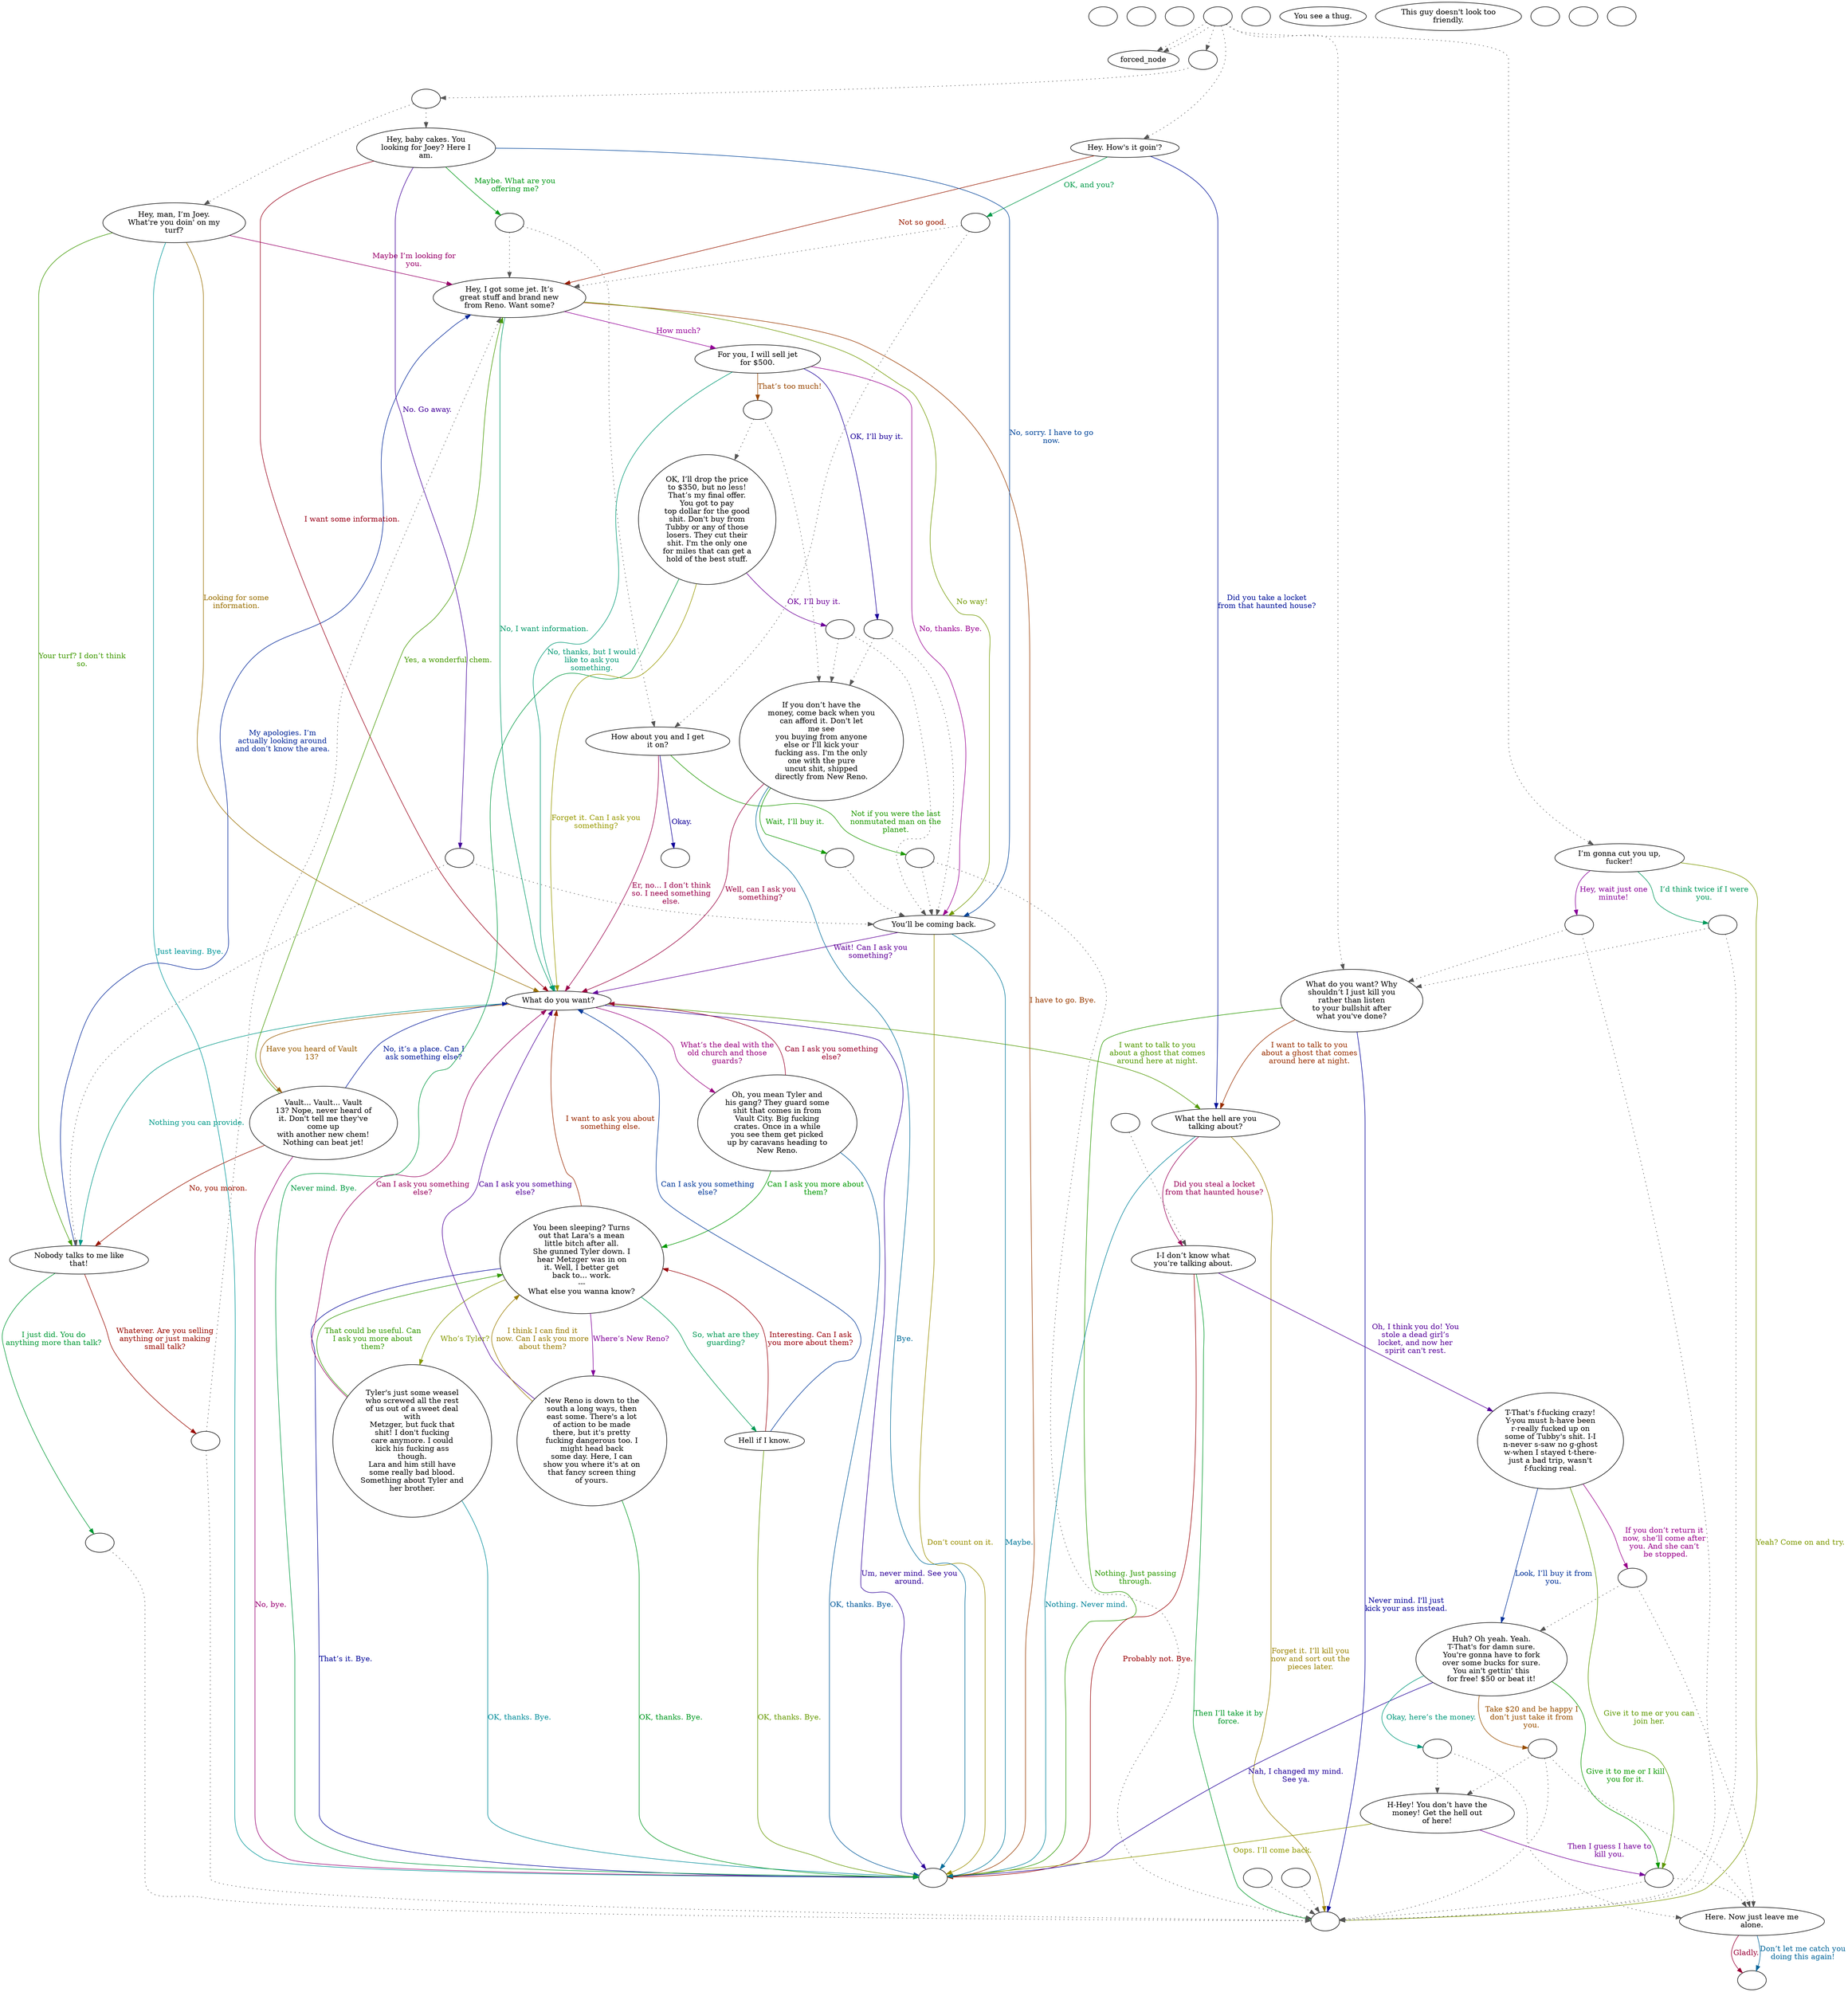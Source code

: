 digraph dcJoey {
  "checkPartyMembersNearDoor" [style=filled       fillcolor="#FFFFFF"       color="#000000"]
  "checkPartyMembersNearDoor" [label=""]
  "start" [style=filled       fillcolor="#FFFFFF"       color="#000000"]
  "start" [label=""]
  "critter_p_proc" [style=filled       fillcolor="#FFFFFF"       color="#000000"]
  "critter_p_proc" [label=""]
  "pickup_p_proc" [style=filled       fillcolor="#FFFFFF"       color="#000000"]
  "pickup_p_proc" -> "Node998" [style=dotted color="#555555"]
  "pickup_p_proc" [label=""]
  "talk_p_proc" [style=filled       fillcolor="#FFFFFF"       color="#000000"]
  "talk_p_proc" -> "forced_node" [style=dotted color="#555555"]
  "talk_p_proc" -> "forced_node" [style=dotted color="#555555"]
  "talk_p_proc" -> "Node001" [style=dotted color="#555555"]
  "talk_p_proc" -> "Node002" [style=dotted color="#555555"]
  "talk_p_proc" -> "Node009" [style=dotted color="#555555"]
  "talk_p_proc" -> "Node000" [style=dotted color="#555555"]
  "talk_p_proc" [label=""]
  "destroy_p_proc" [style=filled       fillcolor="#FFFFFF"       color="#000000"]
  "destroy_p_proc" [label=""]
  "look_at_p_proc" [style=filled       fillcolor="#FFFFFF"       color="#000000"]
  "look_at_p_proc" [label="You see a thug."]
  "description_p_proc" [style=filled       fillcolor="#FFFFFF"       color="#000000"]
  "description_p_proc" [label="This guy doesn't look too\nfriendly."]
  "use_skill_on_p_proc" [style=filled       fillcolor="#FFFFFF"       color="#000000"]
  "use_skill_on_p_proc" [label=""]
  "damage_p_proc" [style=filled       fillcolor="#FFFFFF"       color="#000000"]
  "damage_p_proc" -> "Node998" [style=dotted color="#555555"]
  "damage_p_proc" [label=""]
  "map_enter_p_proc" [style=filled       fillcolor="#FFFFFF"       color="#000000"]
  "map_enter_p_proc" [label=""]
  "timed_event_p_proc" [style=filled       fillcolor="#FFFFFF"       color="#000000"]
  "timed_event_p_proc" [label=""]
  "Node000" [style=filled       fillcolor="#FFFFFF"       color="#000000"]
  "Node000" -> "Node994" [style=dotted color="#555555"]
  "Node000" [label=""]
  "Node001" [style=filled       fillcolor="#FFFFFF"       color="#000000"]
  "Node001" [label="I’m gonna cut you up,\nfucker!"]
  "Node001" -> "Node998" [label="Yeah? Come on and try." color="#7D9900" fontcolor="#7D9900"]
  "Node001" -> "Node996" [label="Hey, wait just one\nminute!" color="#880099" fontcolor="#880099"]
  "Node001" -> "Node995" [label="I’d think twice if I were\nyou." color="#00995C" fontcolor="#00995C"]
  "Node002" [style=filled       fillcolor="#FFFFFF"       color="#000000"]
  "Node002" [label="What do you want? Why\nshouldn’t I just kill you\nrather than listen\nto your bullshit after\nwhat you've done?"]
  "Node002" -> "Node003" [label="I want to talk to you\nabout a ghost that comes\naround here at night." color="#992F00" fontcolor="#992F00"]
  "Node002" -> "Node998" [label="Never mind. I'll just\nkick your ass instead." color="#030099" fontcolor="#030099"]
  "Node002" -> "Node999" [label="Nothing. Just passing\nthrough." color="#2A9900" fontcolor="#2A9900"]
  "Node003" [style=filled       fillcolor="#FFFFFF"       color="#000000"]
  "Node003" [label="What the hell are you\ntalking about?"]
  "Node003" -> "Node004" [label="Did you steal a locket\nfrom that haunted house?" color="#990057" fontcolor="#990057"]
  "Node003" -> "Node999" [label="Nothing. Never mind." color="#008399" fontcolor="#008399"]
  "Node003" -> "Node998" [label="Forget it. I’ll kill you\nnow and sort out the\npieces later." color="#998200" fontcolor="#998200"]
  "Node004" [style=filled       fillcolor="#FFFFFF"       color="#000000"]
  "Node004" [label="I-I don’t know what\nyou’re talking about."]
  "Node004" -> "Node005" [label="Oh, I think you do! You\nstole a dead girl’s\nlocket, and now her\nspirit can't rest." color="#550099" fontcolor="#550099"]
  "Node004" -> "Node998" [label="Then I’ll take it by\nforce." color="#009929" fontcolor="#009929"]
  "Node004" -> "Node999" [label="Probably not. Bye." color="#990004" fontcolor="#990004"]
  "Node005" [style=filled       fillcolor="#FFFFFF"       color="#000000"]
  "Node005" [label="T-That's f-fucking crazy!\nY-you must h-have been\nr-really fucked up on\nsome of Tubby's shit. I-I\nn-never s-saw no g-ghost\nw-when I stayed t-there-\njust a bad trip, wasn't\nf-fucking real."]
  "Node005" -> "Node006" [label="Look, I’ll buy it from\nyou." color="#003199" fontcolor="#003199"]
  "Node005" -> "Node993" [label="Give it to me or you can\njoin her." color="#5D9900" fontcolor="#5D9900"]
  "Node005" -> "Node992" [label="If you don’t return it\nnow, she’ll come after\nyou. And she can’t\n be stopped." color="#99008A" fontcolor="#99008A"]
  "Node006" [style=filled       fillcolor="#FFFFFF"       color="#000000"]
  "Node006" [label="Huh? Oh yeah. Yeah.\nT-That's for damn sure.\nYou're gonna have to fork\nover some bucks for sure.\nYou ain't gettin' this\nfor free! $50 or beat it!"]
  "Node006" -> "Node991" [label="Okay, here’s the money." color="#00997B" fontcolor="#00997B"]
  "Node006" -> "Node990" [label="Take $20 and be happy I\ndon’t just take it from\nyou." color="#994F00" fontcolor="#994F00"]
  "Node006" -> "Node999" [label="Nah, I changed my mind.\nSee ya." color="#220099" fontcolor="#220099"]
  "Node006" -> "Node993" [label="Give it to me or I kill\nyou for it." color="#0A9900" fontcolor="#0A9900"]
  "Node007" [style=filled       fillcolor="#FFFFFF"       color="#000000"]
  "Node007" [label="Here. Now just leave me\nalone."]
  "Node007" -> "Node989" [label="Gladly." color="#990037" fontcolor="#990037"]
  "Node007" -> "Node989" [label="Don’t let me catch you\ndoing this again!" color="#006499" fontcolor="#006499"]
  "Node008" [style=filled       fillcolor="#FFFFFF"       color="#000000"]
  "Node008" [label="H-Hey! You don’t have the\nmoney! Get the hell out\nof here!"]
  "Node008" -> "Node999" [label="Oops. I’ll come back." color="#909900" fontcolor="#909900"]
  "Node008" -> "Node993" [label="Then I guess I have to\nkill you." color="#750099" fontcolor="#750099"]
  "Node009" [style=filled       fillcolor="#FFFFFF"       color="#000000"]
  "Node009" [label="Hey. How's it goin'?"]
  "Node009" -> "Node988" [label="OK, and you?" color="#009948" fontcolor="#009948"]
  "Node009" -> "Node012" [label="Not so good." color="#991C00" fontcolor="#991C00"]
  "Node009" -> "Node003" [label="Did you take a locket\nfrom that haunted house?" color="#001199" fontcolor="#001199"]
  "Node010" [style=filled       fillcolor="#FFFFFF"       color="#000000"]
  "Node010" [label="Hey, man, I’m Joey.\nWhat're you doin' on my\nturf?"]
  "Node010" -> "Node015" [label="Your turf? I don’t think\nso." color="#3E9900" fontcolor="#3E9900"]
  "Node010" -> "Node012" [label="Maybe I’m looking for\nyou." color="#99006A" fontcolor="#99006A"]
  "Node010" -> "Node999" [label="Just leaving. Bye." color="#009799" fontcolor="#009799"]
  "Node010" -> "Node016" [label="Looking for some\ninformation." color="#996E00" fontcolor="#996E00"]
  "Node011" [style=filled       fillcolor="#FFFFFF"       color="#000000"]
  "Node011" [label="Hey, baby cakes. You\nlooking for Joey? Here I\nam."]
  "Node011" -> "Node986" [label="No. Go away." color="#420099" fontcolor="#420099"]
  "Node011" -> "Node985" [label="Maybe. What are you\noffering me?" color="#009915" fontcolor="#009915"]
  "Node011" -> "Node016" [label="I want some information." color="#990018" fontcolor="#990018"]
  "Node011" -> "Node014" [label="No, sorry. I have to go\nnow." color="#004499" fontcolor="#004499"]
  "Node012" [style=filled       fillcolor="#FFFFFF"       color="#000000"]
  "Node012" [label="Hey, I got some jet. It’s\ngreat stuff and brand new\nfrom Reno. Want some?"]
  "Node012" -> "Node014" [label="No way!" color="#719900" fontcolor="#719900"]
  "Node012" -> "Node022" [label="How much?" color="#950099" fontcolor="#950099"]
  "Node012" -> "Node016" [label="No, I want information." color="#009968" fontcolor="#009968"]
  "Node012" -> "Node999" [label="I have to go. Bye." color="#993B00" fontcolor="#993B00"]
  "Node013" [style=filled       fillcolor="#FFFFFF"       color="#000000"]
  "Node013" [label="How about you and I get\nit on?"]
  "Node013" -> "Node984" [label="Okay." color="#0F0099" fontcolor="#0F0099"]
  "Node013" -> "Node983" [label="Not if you were the last\nnonmutated man on the\nplanet." color="#1E9900" fontcolor="#1E9900"]
  "Node013" -> "Node016" [label="Er, no... I don’t think\nso. I need something\nelse." color="#99004B" fontcolor="#99004B"]
  "Node014" [style=filled       fillcolor="#FFFFFF"       color="#000000"]
  "Node014" [label="You’ll be coming back."]
  "Node014" -> "Node999" [label="Maybe." color="#007799" fontcolor="#007799"]
  "Node014" -> "Node999" [label="Don’t count on it." color="#998E00" fontcolor="#998E00"]
  "Node014" -> "Node016" [label="Wait! Can I ask you\nsomething?" color="#610099" fontcolor="#610099"]
  "Node015" [style=filled       fillcolor="#FFFFFF"       color="#000000"]
  "Node015" [label="Nobody talks to me like\nthat!"]
  "Node015" -> "Node982" [label="I just did. You do\nanything more than talk?" color="#009935" fontcolor="#009935"]
  "Node015" -> "Node981" [label="Whatever. Are you selling\nanything or just making\nsmall talk?" color="#990800" fontcolor="#990800"]
  "Node015" -> "Node012" [label="My apologies. I’m\nactually looking around\nand don’t know the area." color="#002599" fontcolor="#002599"]
  "Node016" [style=filled       fillcolor="#FFFFFF"       color="#000000"]
  "Node016" [label="What do you want?"]
  "Node016" -> "Node003" [label="I want to talk to you\nabout a ghost that comes\naround here at night." color="#519900" fontcolor="#519900"]
  "Node016" -> "Node017" [label="What’s the deal with the\nold church and those\nguards?" color="#99007E" fontcolor="#99007E"]
  "Node016" -> "Node015" [label="Nothing you can provide." color="#009988" fontcolor="#009988"]
  "Node016" -> "Node025" [label="Have you heard of Vault\n13?" color="#995B00" fontcolor="#995B00"]
  "Node016" -> "Node999" [label="Um, never mind. See you\naround." color="#2E0099" fontcolor="#2E0099"]
  "Node017" [style=filled       fillcolor="#FFFFFF"       color="#000000"]
  "Node017" [label="Oh, you mean Tyler and\nhis gang? They guard some\nshit that comes in from\nVault City. Big fucking\ncrates. Once in a while\nyou see them get picked\nup by caravans heading to\nNew Reno."]
  "Node017" -> "Node018" [label="Can I ask you more about\nthem?" color="#009902" fontcolor="#009902"]
  "Node017" -> "Node016" [label="Can I ask you something\nelse?" color="#99002B" fontcolor="#99002B"]
  "Node017" -> "Node999" [label="OK, thanks. Bye." color="#005899" fontcolor="#005899"]
  "Node018" [style=filled       fillcolor="#FFFFFF"       color="#000000"]
  "Node018" [label="You been sleeping? Turns\nout that Lara's a mean\nlittle bitch after all.\nShe gunned Tyler down. I\nhear Metzger was in on\nit. Well, I better get\nback to… work.\n---\nWhat else you wanna know?"]
  "Node018" -> "Node019" [label="Who’s Tyler?" color="#849900" fontcolor="#849900"]
  "Node018" -> "Node020" [label="Where’s New Reno?" color="#810099" fontcolor="#810099"]
  "Node018" -> "Node021" [label="So, what are they\nguarding?" color="#009954" fontcolor="#009954"]
  "Node018" -> "Node016" [label="I want to ask you about\nsomething else." color="#992800" fontcolor="#992800"]
  "Node018" -> "Node999" [label="That’s it. Bye." color="#000599" fontcolor="#000599"]
  "Node019" [style=filled       fillcolor="#FFFFFF"       color="#000000"]
  "Node019" [label="Tyler's just some weasel\nwho screwed all the rest\nof us out of a sweet deal\nwith\nMetzger, but fuck that\nshit! I don't fucking\ncare anymore. I could\nkick his fucking ass\nthough.\nLara and him still have\nsome really bad blood.\nSomething about Tyler and\nher brother."]
  "Node019" -> "Node018" [label="That could be useful. Can\nI ask you more about\nthem?" color="#329900" fontcolor="#329900"]
  "Node019" -> "Node016" [label="Can I ask you something\nelse?" color="#99005E" fontcolor="#99005E"]
  "Node019" -> "Node999" [label="OK, thanks. Bye." color="#008B99" fontcolor="#008B99"]
  "Node020" [style=filled       fillcolor="#FFFFFF"       color="#000000"]
  "Node020" [label="New Reno is down to the\nsouth a long ways, then\neast some. There's a lot\nof action to be made\nthere, but it's pretty\nfucking dangerous too. I\nmight head back\nsome day. Here, I can\nshow you where it's at on\nthat fancy screen thing\nof yours."]
  "Node020" -> "Node018" [label="I think I can find it\nnow. Can I ask you more\nabout them?" color="#997B00" fontcolor="#997B00"]
  "Node020" -> "Node016" [label="Can I ask you something\nelse?" color="#4E0099" fontcolor="#4E0099"]
  "Node020" -> "Node999" [label="OK, thanks. Bye." color="#009921" fontcolor="#009921"]
  "Node021" [style=filled       fillcolor="#FFFFFF"       color="#000000"]
  "Node021" [label="Hell if I know."]
  "Node021" -> "Node018" [label="Interesting. Can I ask\nyou more about them?" color="#99000B" fontcolor="#99000B"]
  "Node021" -> "Node016" [label="Can I ask you something\nelse?" color="#003899" fontcolor="#003899"]
  "Node021" -> "Node999" [label="OK, thanks. Bye." color="#659900" fontcolor="#659900"]
  "Node022" [style=filled       fillcolor="#FFFFFF"       color="#000000"]
  "Node022" [label="For you, I will sell jet\nfor $500."]
  "Node022" -> "Node014" [label="No, thanks. Bye." color="#990091" fontcolor="#990091"]
  "Node022" -> "Node016" [label="No, thanks, but I would\nlike to ask you\nsomething." color="#009974" fontcolor="#009974"]
  "Node022" -> "Node980" [label="That’s too much!" color="#994700" fontcolor="#994700"]
  "Node022" -> "Node979" [label="OK, I’ll buy it." color="#1B0099" fontcolor="#1B0099"]
  "Node023" [style=filled       fillcolor="#FFFFFF"       color="#000000"]
  "Node023" [label="If you don’t have the\nmoney, come back when you\ncan afford it. Don't let\nme see\nyou buying from anyone\nelse or I'll kick your\nfucking ass. I'm the only\none with the pure\nuncut shit, shipped\ndirectly from New Reno."]
  "Node023" -> "Node978" [label="Wait, I’ll buy it." color="#129900" fontcolor="#129900"]
  "Node023" -> "Node016" [label="Well, can I ask you\nsomething?" color="#99003F" fontcolor="#99003F"]
  "Node023" -> "Node999" [label="Bye." color="#006B99" fontcolor="#006B99"]
  "Node024" [style=filled       fillcolor="#FFFFFF"       color="#000000"]
  "Node024" [label="OK, I’ll drop the price\nto $350, but no less!\nThat’s my final offer.\nYou got to pay\ntop dollar for the good\nshit. Don't buy from\nTubby or any of those\nlosers. They cut their\nshit. I'm the only one\nfor miles that can get a\nhold of the best stuff."]
  "Node024" -> "Node016" [label="Forget it. Can I ask you\nsomething?" color="#989900" fontcolor="#989900"]
  "Node024" -> "Node977" [label="OK, I’ll buy it." color="#6D0099" fontcolor="#6D0099"]
  "Node024" -> "Node999" [label="Never mind. Bye." color="#009941" fontcolor="#009941"]
  "Node025" [style=filled       fillcolor="#FFFFFF"       color="#000000"]
  "Node025" [label="Vault... Vault... Vault\n13? Nope, never heard of\nit. Don't tell me they've\ncome up\nwith another new chem!\nNothing can beat jet!"]
  "Node025" -> "Node015" [label="No, you moron." color="#991400" fontcolor="#991400"]
  "Node025" -> "Node016" [label="No, it’s a place. Can I\nask something else?" color="#001899" fontcolor="#001899"]
  "Node025" -> "Node012" [label="Yes, a wonderful chem." color="#459900" fontcolor="#459900"]
  "Node025" -> "Node999" [label="No, bye." color="#990072" fontcolor="#990072"]
  "Node998" [style=filled       fillcolor="#FFFFFF"       color="#000000"]
  "Node998" [label=""]
  "Node996" [style=filled       fillcolor="#FFFFFF"       color="#000000"]
  "Node996" -> "Node002" [style=dotted color="#555555"]
  "Node996" -> "Node998" [style=dotted color="#555555"]
  "Node996" [label=""]
  "Node995" [style=filled       fillcolor="#FFFFFF"       color="#000000"]
  "Node995" -> "Node002" [style=dotted color="#555555"]
  "Node995" -> "Node998" [style=dotted color="#555555"]
  "Node995" [label=""]
  "Node994" [style=filled       fillcolor="#FFFFFF"       color="#000000"]
  "Node994" -> "Node010" [style=dotted color="#555555"]
  "Node994" -> "Node011" [style=dotted color="#555555"]
  "Node994" [label=""]
  "Node993" [style=filled       fillcolor="#FFFFFF"       color="#000000"]
  "Node993" -> "Node007" [style=dotted color="#555555"]
  "Node993" -> "Node998" [style=dotted color="#555555"]
  "Node993" [label=""]
  "Node992" [style=filled       fillcolor="#FFFFFF"       color="#000000"]
  "Node992" -> "Node007" [style=dotted color="#555555"]
  "Node992" -> "Node006" [style=dotted color="#555555"]
  "Node992" [label=""]
  "Node991" [style=filled       fillcolor="#FFFFFF"       color="#000000"]
  "Node991" -> "Node007" [style=dotted color="#555555"]
  "Node991" -> "Node008" [style=dotted color="#555555"]
  "Node991" [label=""]
  "Node990" [style=filled       fillcolor="#FFFFFF"       color="#000000"]
  "Node990" -> "Node007" [style=dotted color="#555555"]
  "Node990" -> "Node008" [style=dotted color="#555555"]
  "Node990" -> "Node998" [style=dotted color="#555555"]
  "Node990" [label=""]
  "Node989" [style=filled       fillcolor="#FFFFFF"       color="#000000"]
  "Node989" [label=""]
  "Node988" [style=filled       fillcolor="#FFFFFF"       color="#000000"]
  "Node988" -> "Node012" [style=dotted color="#555555"]
  "Node988" -> "Node013" [style=dotted color="#555555"]
  "Node988" [label=""]
  "Node987" [style=filled       fillcolor="#FFFFFF"       color="#000000"]
  "Node987" -> "Node004" [style=dotted color="#555555"]
  "Node987" [label=""]
  "Node986" [style=filled       fillcolor="#FFFFFF"       color="#000000"]
  "Node986" -> "Node014" [style=dotted color="#555555"]
  "Node986" -> "Node015" [style=dotted color="#555555"]
  "Node986" [label=""]
  "Node985" [style=filled       fillcolor="#FFFFFF"       color="#000000"]
  "Node985" -> "Node013" [style=dotted color="#555555"]
  "Node985" -> "Node012" [style=dotted color="#555555"]
  "Node985" [label=""]
  "Node984" [style=filled       fillcolor="#FFFFFF"       color="#000000"]
  "Node984" [label=""]
  "Node983" [style=filled       fillcolor="#FFFFFF"       color="#000000"]
  "Node983" -> "Node014" [style=dotted color="#555555"]
  "Node983" -> "Node998" [style=dotted color="#555555"]
  "Node983" [label=""]
  "Node982" [style=filled       fillcolor="#FFFFFF"       color="#000000"]
  "Node982" -> "Node998" [style=dotted color="#555555"]
  "Node982" [label=""]
  "Node981" [style=filled       fillcolor="#FFFFFF"       color="#000000"]
  "Node981" -> "Node012" [style=dotted color="#555555"]
  "Node981" -> "Node998" [style=dotted color="#555555"]
  "Node981" [label=""]
  "Node980" [style=filled       fillcolor="#FFFFFF"       color="#000000"]
  "Node980" -> "Node024" [style=dotted color="#555555"]
  "Node980" -> "Node023" [style=dotted color="#555555"]
  "Node980" [label=""]
  "Node979" [style=filled       fillcolor="#FFFFFF"       color="#000000"]
  "Node979" -> "Node014" [style=dotted color="#555555"]
  "Node979" -> "Node023" [style=dotted color="#555555"]
  "Node979" [label=""]
  "Node978" [style=filled       fillcolor="#FFFFFF"       color="#000000"]
  "Node978" -> "Node014" [style=dotted color="#555555"]
  "Node978" [label=""]
  "Node977" [style=filled       fillcolor="#FFFFFF"       color="#000000"]
  "Node977" -> "Node014" [style=dotted color="#555555"]
  "Node977" -> "Node023" [style=dotted color="#555555"]
  "Node977" [label=""]
  "Node999" [style=filled       fillcolor="#FFFFFF"       color="#000000"]
  "Node999" [label=""]
}